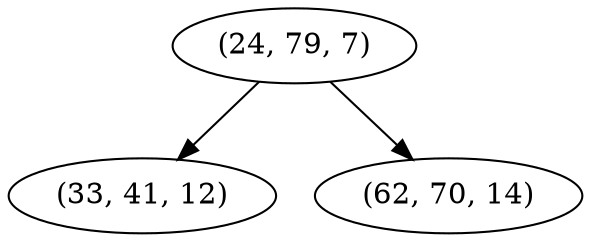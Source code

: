 digraph tree {
    "(24, 79, 7)";
    "(33, 41, 12)";
    "(62, 70, 14)";
    "(24, 79, 7)" -> "(33, 41, 12)";
    "(24, 79, 7)" -> "(62, 70, 14)";
}
